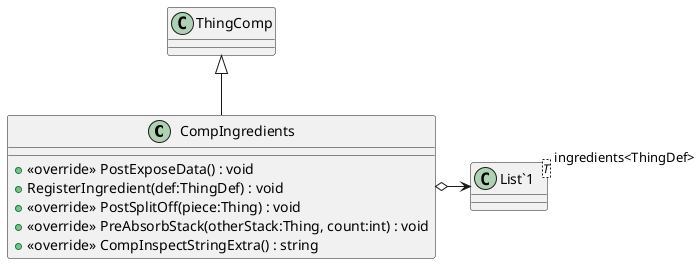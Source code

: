 @startuml
class CompIngredients {
    + <<override>> PostExposeData() : void
    + RegisterIngredient(def:ThingDef) : void
    + <<override>> PostSplitOff(piece:Thing) : void
    + <<override>> PreAbsorbStack(otherStack:Thing, count:int) : void
    + <<override>> CompInspectStringExtra() : string
}
class "List`1"<T> {
}
ThingComp <|-- CompIngredients
CompIngredients o-> "ingredients<ThingDef>" "List`1"
@enduml
